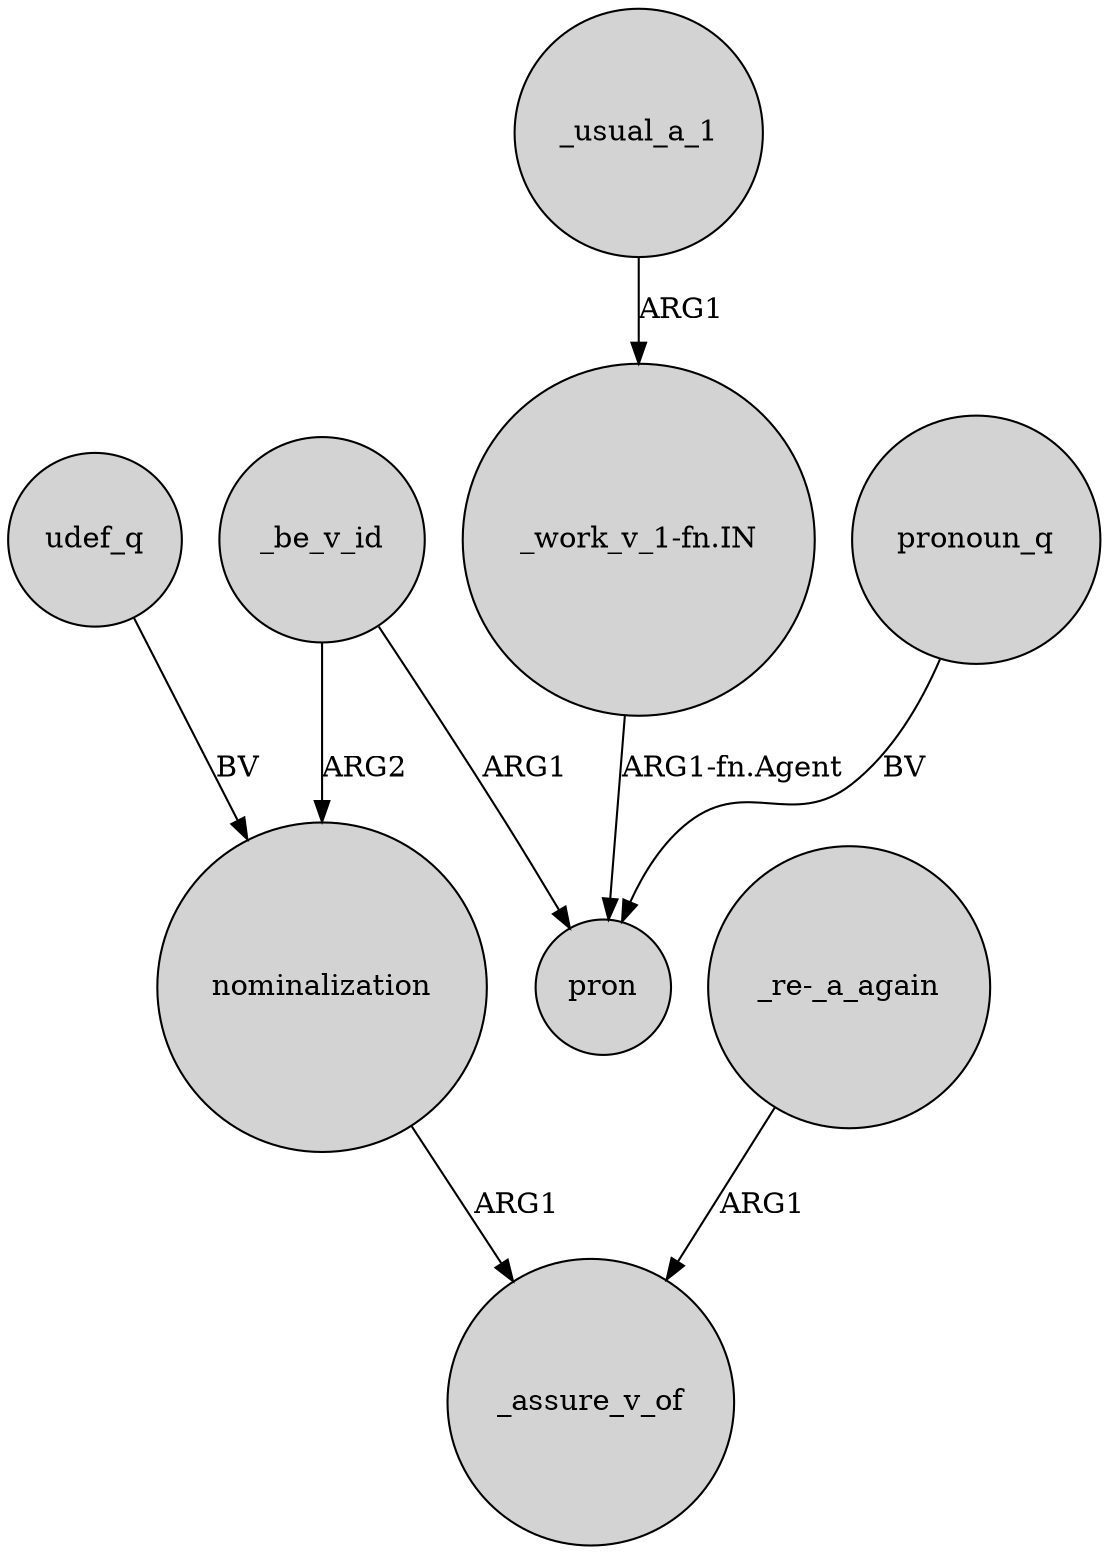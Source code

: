 digraph {
	node [shape=circle style=filled]
	"_work_v_1-fn.IN" -> pron [label="ARG1-fn.Agent"]
	nominalization -> _assure_v_of [label=ARG1]
	"_re-_a_again" -> _assure_v_of [label=ARG1]
	_be_v_id -> pron [label=ARG1]
	_be_v_id -> nominalization [label=ARG2]
	_usual_a_1 -> "_work_v_1-fn.IN" [label=ARG1]
	udef_q -> nominalization [label=BV]
	pronoun_q -> pron [label=BV]
}
